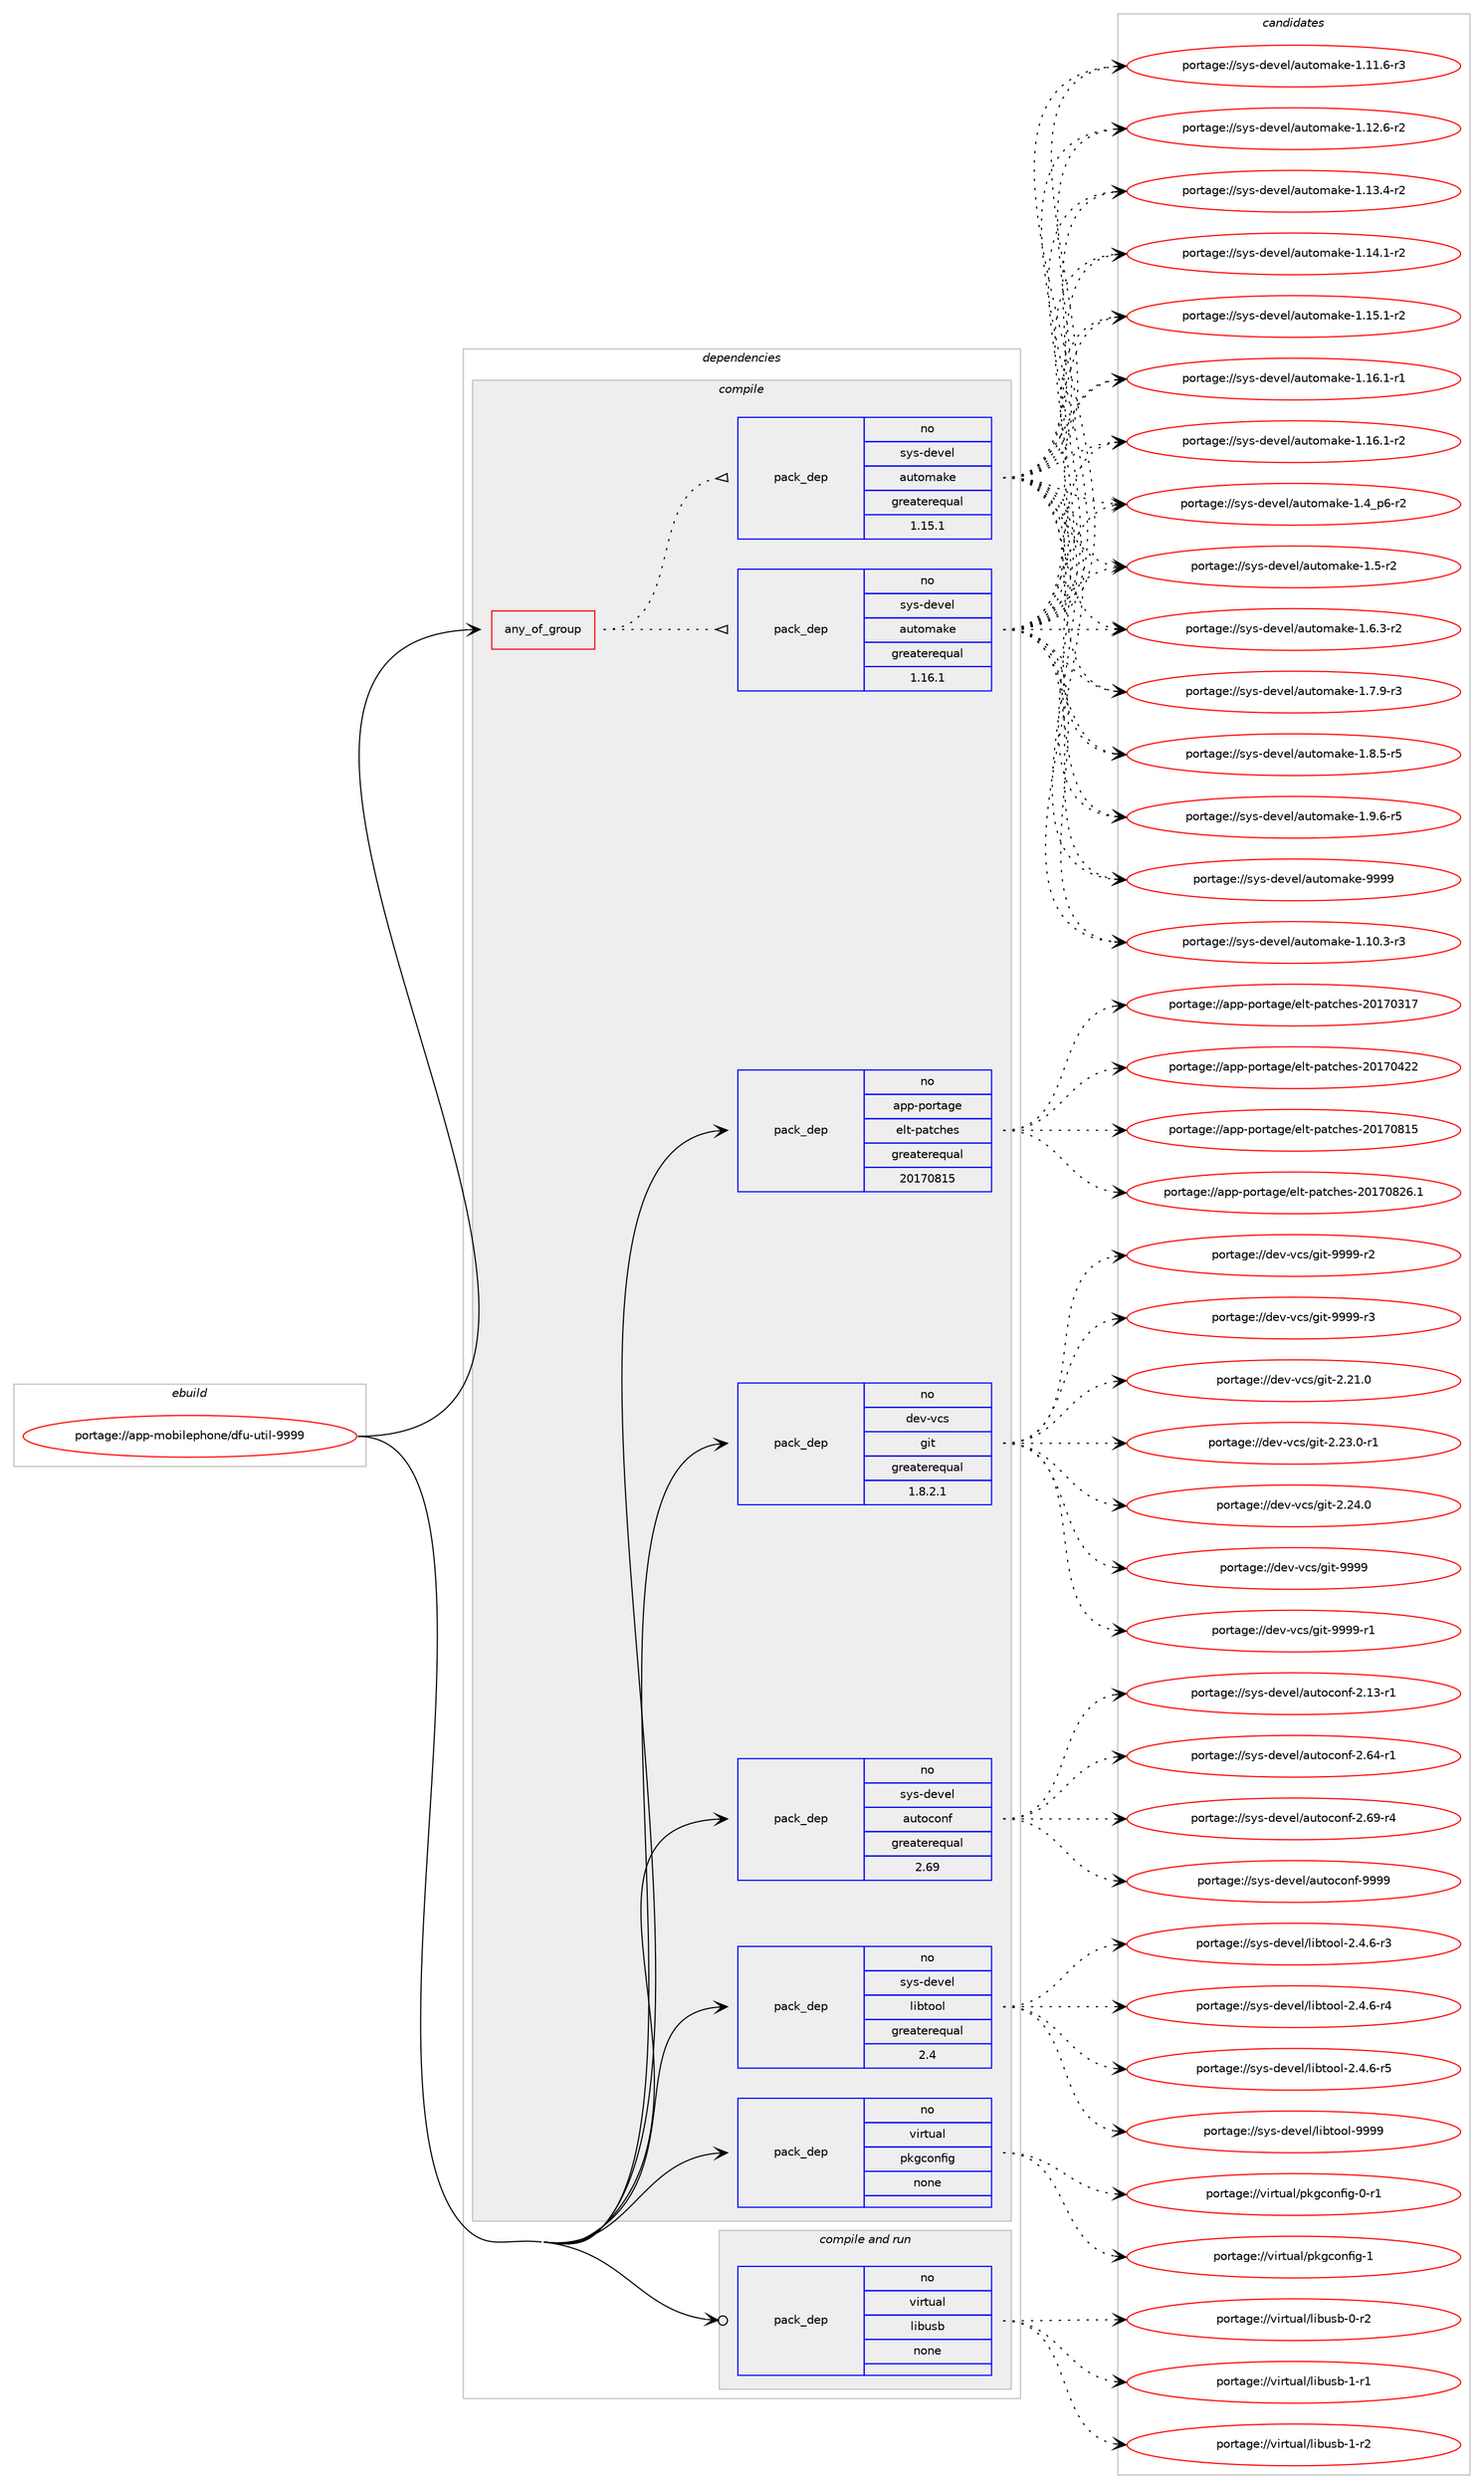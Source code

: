 digraph prolog {

# *************
# Graph options
# *************

newrank=true;
concentrate=true;
compound=true;
graph [rankdir=LR,fontname=Helvetica,fontsize=10,ranksep=1.5];#, ranksep=2.5, nodesep=0.2];
edge  [arrowhead=vee];
node  [fontname=Helvetica,fontsize=10];

# **********
# The ebuild
# **********

subgraph cluster_leftcol {
color=gray;
rank=same;
label=<<i>ebuild</i>>;
id [label="portage://app-mobilephone/dfu-util-9999", color=red, width=4, href="../app-mobilephone/dfu-util-9999.svg"];
}

# ****************
# The dependencies
# ****************

subgraph cluster_midcol {
color=gray;
label=<<i>dependencies</i>>;
subgraph cluster_compile {
fillcolor="#eeeeee";
style=filled;
label=<<i>compile</i>>;
subgraph any599 {
dependency36769 [label=<<TABLE BORDER="0" CELLBORDER="1" CELLSPACING="0" CELLPADDING="4"><TR><TD CELLPADDING="10">any_of_group</TD></TR></TABLE>>, shape=none, color=red];subgraph pack26968 {
dependency36770 [label=<<TABLE BORDER="0" CELLBORDER="1" CELLSPACING="0" CELLPADDING="4" WIDTH="220"><TR><TD ROWSPAN="6" CELLPADDING="30">pack_dep</TD></TR><TR><TD WIDTH="110">no</TD></TR><TR><TD>sys-devel</TD></TR><TR><TD>automake</TD></TR><TR><TD>greaterequal</TD></TR><TR><TD>1.16.1</TD></TR></TABLE>>, shape=none, color=blue];
}
dependency36769:e -> dependency36770:w [weight=20,style="dotted",arrowhead="oinv"];
subgraph pack26969 {
dependency36771 [label=<<TABLE BORDER="0" CELLBORDER="1" CELLSPACING="0" CELLPADDING="4" WIDTH="220"><TR><TD ROWSPAN="6" CELLPADDING="30">pack_dep</TD></TR><TR><TD WIDTH="110">no</TD></TR><TR><TD>sys-devel</TD></TR><TR><TD>automake</TD></TR><TR><TD>greaterequal</TD></TR><TR><TD>1.15.1</TD></TR></TABLE>>, shape=none, color=blue];
}
dependency36769:e -> dependency36771:w [weight=20,style="dotted",arrowhead="oinv"];
}
id:e -> dependency36769:w [weight=20,style="solid",arrowhead="vee"];
subgraph pack26970 {
dependency36772 [label=<<TABLE BORDER="0" CELLBORDER="1" CELLSPACING="0" CELLPADDING="4" WIDTH="220"><TR><TD ROWSPAN="6" CELLPADDING="30">pack_dep</TD></TR><TR><TD WIDTH="110">no</TD></TR><TR><TD>app-portage</TD></TR><TR><TD>elt-patches</TD></TR><TR><TD>greaterequal</TD></TR><TR><TD>20170815</TD></TR></TABLE>>, shape=none, color=blue];
}
id:e -> dependency36772:w [weight=20,style="solid",arrowhead="vee"];
subgraph pack26971 {
dependency36773 [label=<<TABLE BORDER="0" CELLBORDER="1" CELLSPACING="0" CELLPADDING="4" WIDTH="220"><TR><TD ROWSPAN="6" CELLPADDING="30">pack_dep</TD></TR><TR><TD WIDTH="110">no</TD></TR><TR><TD>dev-vcs</TD></TR><TR><TD>git</TD></TR><TR><TD>greaterequal</TD></TR><TR><TD>1.8.2.1</TD></TR></TABLE>>, shape=none, color=blue];
}
id:e -> dependency36773:w [weight=20,style="solid",arrowhead="vee"];
subgraph pack26972 {
dependency36774 [label=<<TABLE BORDER="0" CELLBORDER="1" CELLSPACING="0" CELLPADDING="4" WIDTH="220"><TR><TD ROWSPAN="6" CELLPADDING="30">pack_dep</TD></TR><TR><TD WIDTH="110">no</TD></TR><TR><TD>sys-devel</TD></TR><TR><TD>autoconf</TD></TR><TR><TD>greaterequal</TD></TR><TR><TD>2.69</TD></TR></TABLE>>, shape=none, color=blue];
}
id:e -> dependency36774:w [weight=20,style="solid",arrowhead="vee"];
subgraph pack26973 {
dependency36775 [label=<<TABLE BORDER="0" CELLBORDER="1" CELLSPACING="0" CELLPADDING="4" WIDTH="220"><TR><TD ROWSPAN="6" CELLPADDING="30">pack_dep</TD></TR><TR><TD WIDTH="110">no</TD></TR><TR><TD>sys-devel</TD></TR><TR><TD>libtool</TD></TR><TR><TD>greaterequal</TD></TR><TR><TD>2.4</TD></TR></TABLE>>, shape=none, color=blue];
}
id:e -> dependency36775:w [weight=20,style="solid",arrowhead="vee"];
subgraph pack26974 {
dependency36776 [label=<<TABLE BORDER="0" CELLBORDER="1" CELLSPACING="0" CELLPADDING="4" WIDTH="220"><TR><TD ROWSPAN="6" CELLPADDING="30">pack_dep</TD></TR><TR><TD WIDTH="110">no</TD></TR><TR><TD>virtual</TD></TR><TR><TD>pkgconfig</TD></TR><TR><TD>none</TD></TR><TR><TD></TD></TR></TABLE>>, shape=none, color=blue];
}
id:e -> dependency36776:w [weight=20,style="solid",arrowhead="vee"];
}
subgraph cluster_compileandrun {
fillcolor="#eeeeee";
style=filled;
label=<<i>compile and run</i>>;
subgraph pack26975 {
dependency36777 [label=<<TABLE BORDER="0" CELLBORDER="1" CELLSPACING="0" CELLPADDING="4" WIDTH="220"><TR><TD ROWSPAN="6" CELLPADDING="30">pack_dep</TD></TR><TR><TD WIDTH="110">no</TD></TR><TR><TD>virtual</TD></TR><TR><TD>libusb</TD></TR><TR><TD>none</TD></TR><TR><TD></TD></TR></TABLE>>, shape=none, color=blue];
}
id:e -> dependency36777:w [weight=20,style="solid",arrowhead="odotvee"];
}
subgraph cluster_run {
fillcolor="#eeeeee";
style=filled;
label=<<i>run</i>>;
}
}

# **************
# The candidates
# **************

subgraph cluster_choices {
rank=same;
color=gray;
label=<<i>candidates</i>>;

subgraph choice26968 {
color=black;
nodesep=1;
choiceportage11512111545100101118101108479711711611110997107101454946494846514511451 [label="portage://sys-devel/automake-1.10.3-r3", color=red, width=4,href="../sys-devel/automake-1.10.3-r3.svg"];
choiceportage11512111545100101118101108479711711611110997107101454946494946544511451 [label="portage://sys-devel/automake-1.11.6-r3", color=red, width=4,href="../sys-devel/automake-1.11.6-r3.svg"];
choiceportage11512111545100101118101108479711711611110997107101454946495046544511450 [label="portage://sys-devel/automake-1.12.6-r2", color=red, width=4,href="../sys-devel/automake-1.12.6-r2.svg"];
choiceportage11512111545100101118101108479711711611110997107101454946495146524511450 [label="portage://sys-devel/automake-1.13.4-r2", color=red, width=4,href="../sys-devel/automake-1.13.4-r2.svg"];
choiceportage11512111545100101118101108479711711611110997107101454946495246494511450 [label="portage://sys-devel/automake-1.14.1-r2", color=red, width=4,href="../sys-devel/automake-1.14.1-r2.svg"];
choiceportage11512111545100101118101108479711711611110997107101454946495346494511450 [label="portage://sys-devel/automake-1.15.1-r2", color=red, width=4,href="../sys-devel/automake-1.15.1-r2.svg"];
choiceportage11512111545100101118101108479711711611110997107101454946495446494511449 [label="portage://sys-devel/automake-1.16.1-r1", color=red, width=4,href="../sys-devel/automake-1.16.1-r1.svg"];
choiceportage11512111545100101118101108479711711611110997107101454946495446494511450 [label="portage://sys-devel/automake-1.16.1-r2", color=red, width=4,href="../sys-devel/automake-1.16.1-r2.svg"];
choiceportage115121115451001011181011084797117116111109971071014549465295112544511450 [label="portage://sys-devel/automake-1.4_p6-r2", color=red, width=4,href="../sys-devel/automake-1.4_p6-r2.svg"];
choiceportage11512111545100101118101108479711711611110997107101454946534511450 [label="portage://sys-devel/automake-1.5-r2", color=red, width=4,href="../sys-devel/automake-1.5-r2.svg"];
choiceportage115121115451001011181011084797117116111109971071014549465446514511450 [label="portage://sys-devel/automake-1.6.3-r2", color=red, width=4,href="../sys-devel/automake-1.6.3-r2.svg"];
choiceportage115121115451001011181011084797117116111109971071014549465546574511451 [label="portage://sys-devel/automake-1.7.9-r3", color=red, width=4,href="../sys-devel/automake-1.7.9-r3.svg"];
choiceportage115121115451001011181011084797117116111109971071014549465646534511453 [label="portage://sys-devel/automake-1.8.5-r5", color=red, width=4,href="../sys-devel/automake-1.8.5-r5.svg"];
choiceportage115121115451001011181011084797117116111109971071014549465746544511453 [label="portage://sys-devel/automake-1.9.6-r5", color=red, width=4,href="../sys-devel/automake-1.9.6-r5.svg"];
choiceportage115121115451001011181011084797117116111109971071014557575757 [label="portage://sys-devel/automake-9999", color=red, width=4,href="../sys-devel/automake-9999.svg"];
dependency36770:e -> choiceportage11512111545100101118101108479711711611110997107101454946494846514511451:w [style=dotted,weight="100"];
dependency36770:e -> choiceportage11512111545100101118101108479711711611110997107101454946494946544511451:w [style=dotted,weight="100"];
dependency36770:e -> choiceportage11512111545100101118101108479711711611110997107101454946495046544511450:w [style=dotted,weight="100"];
dependency36770:e -> choiceportage11512111545100101118101108479711711611110997107101454946495146524511450:w [style=dotted,weight="100"];
dependency36770:e -> choiceportage11512111545100101118101108479711711611110997107101454946495246494511450:w [style=dotted,weight="100"];
dependency36770:e -> choiceportage11512111545100101118101108479711711611110997107101454946495346494511450:w [style=dotted,weight="100"];
dependency36770:e -> choiceportage11512111545100101118101108479711711611110997107101454946495446494511449:w [style=dotted,weight="100"];
dependency36770:e -> choiceportage11512111545100101118101108479711711611110997107101454946495446494511450:w [style=dotted,weight="100"];
dependency36770:e -> choiceportage115121115451001011181011084797117116111109971071014549465295112544511450:w [style=dotted,weight="100"];
dependency36770:e -> choiceportage11512111545100101118101108479711711611110997107101454946534511450:w [style=dotted,weight="100"];
dependency36770:e -> choiceportage115121115451001011181011084797117116111109971071014549465446514511450:w [style=dotted,weight="100"];
dependency36770:e -> choiceportage115121115451001011181011084797117116111109971071014549465546574511451:w [style=dotted,weight="100"];
dependency36770:e -> choiceportage115121115451001011181011084797117116111109971071014549465646534511453:w [style=dotted,weight="100"];
dependency36770:e -> choiceportage115121115451001011181011084797117116111109971071014549465746544511453:w [style=dotted,weight="100"];
dependency36770:e -> choiceportage115121115451001011181011084797117116111109971071014557575757:w [style=dotted,weight="100"];
}
subgraph choice26969 {
color=black;
nodesep=1;
choiceportage11512111545100101118101108479711711611110997107101454946494846514511451 [label="portage://sys-devel/automake-1.10.3-r3", color=red, width=4,href="../sys-devel/automake-1.10.3-r3.svg"];
choiceportage11512111545100101118101108479711711611110997107101454946494946544511451 [label="portage://sys-devel/automake-1.11.6-r3", color=red, width=4,href="../sys-devel/automake-1.11.6-r3.svg"];
choiceportage11512111545100101118101108479711711611110997107101454946495046544511450 [label="portage://sys-devel/automake-1.12.6-r2", color=red, width=4,href="../sys-devel/automake-1.12.6-r2.svg"];
choiceportage11512111545100101118101108479711711611110997107101454946495146524511450 [label="portage://sys-devel/automake-1.13.4-r2", color=red, width=4,href="../sys-devel/automake-1.13.4-r2.svg"];
choiceportage11512111545100101118101108479711711611110997107101454946495246494511450 [label="portage://sys-devel/automake-1.14.1-r2", color=red, width=4,href="../sys-devel/automake-1.14.1-r2.svg"];
choiceportage11512111545100101118101108479711711611110997107101454946495346494511450 [label="portage://sys-devel/automake-1.15.1-r2", color=red, width=4,href="../sys-devel/automake-1.15.1-r2.svg"];
choiceportage11512111545100101118101108479711711611110997107101454946495446494511449 [label="portage://sys-devel/automake-1.16.1-r1", color=red, width=4,href="../sys-devel/automake-1.16.1-r1.svg"];
choiceportage11512111545100101118101108479711711611110997107101454946495446494511450 [label="portage://sys-devel/automake-1.16.1-r2", color=red, width=4,href="../sys-devel/automake-1.16.1-r2.svg"];
choiceportage115121115451001011181011084797117116111109971071014549465295112544511450 [label="portage://sys-devel/automake-1.4_p6-r2", color=red, width=4,href="../sys-devel/automake-1.4_p6-r2.svg"];
choiceportage11512111545100101118101108479711711611110997107101454946534511450 [label="portage://sys-devel/automake-1.5-r2", color=red, width=4,href="../sys-devel/automake-1.5-r2.svg"];
choiceportage115121115451001011181011084797117116111109971071014549465446514511450 [label="portage://sys-devel/automake-1.6.3-r2", color=red, width=4,href="../sys-devel/automake-1.6.3-r2.svg"];
choiceportage115121115451001011181011084797117116111109971071014549465546574511451 [label="portage://sys-devel/automake-1.7.9-r3", color=red, width=4,href="../sys-devel/automake-1.7.9-r3.svg"];
choiceportage115121115451001011181011084797117116111109971071014549465646534511453 [label="portage://sys-devel/automake-1.8.5-r5", color=red, width=4,href="../sys-devel/automake-1.8.5-r5.svg"];
choiceportage115121115451001011181011084797117116111109971071014549465746544511453 [label="portage://sys-devel/automake-1.9.6-r5", color=red, width=4,href="../sys-devel/automake-1.9.6-r5.svg"];
choiceportage115121115451001011181011084797117116111109971071014557575757 [label="portage://sys-devel/automake-9999", color=red, width=4,href="../sys-devel/automake-9999.svg"];
dependency36771:e -> choiceportage11512111545100101118101108479711711611110997107101454946494846514511451:w [style=dotted,weight="100"];
dependency36771:e -> choiceportage11512111545100101118101108479711711611110997107101454946494946544511451:w [style=dotted,weight="100"];
dependency36771:e -> choiceportage11512111545100101118101108479711711611110997107101454946495046544511450:w [style=dotted,weight="100"];
dependency36771:e -> choiceportage11512111545100101118101108479711711611110997107101454946495146524511450:w [style=dotted,weight="100"];
dependency36771:e -> choiceportage11512111545100101118101108479711711611110997107101454946495246494511450:w [style=dotted,weight="100"];
dependency36771:e -> choiceportage11512111545100101118101108479711711611110997107101454946495346494511450:w [style=dotted,weight="100"];
dependency36771:e -> choiceportage11512111545100101118101108479711711611110997107101454946495446494511449:w [style=dotted,weight="100"];
dependency36771:e -> choiceportage11512111545100101118101108479711711611110997107101454946495446494511450:w [style=dotted,weight="100"];
dependency36771:e -> choiceportage115121115451001011181011084797117116111109971071014549465295112544511450:w [style=dotted,weight="100"];
dependency36771:e -> choiceportage11512111545100101118101108479711711611110997107101454946534511450:w [style=dotted,weight="100"];
dependency36771:e -> choiceportage115121115451001011181011084797117116111109971071014549465446514511450:w [style=dotted,weight="100"];
dependency36771:e -> choiceportage115121115451001011181011084797117116111109971071014549465546574511451:w [style=dotted,weight="100"];
dependency36771:e -> choiceportage115121115451001011181011084797117116111109971071014549465646534511453:w [style=dotted,weight="100"];
dependency36771:e -> choiceportage115121115451001011181011084797117116111109971071014549465746544511453:w [style=dotted,weight="100"];
dependency36771:e -> choiceportage115121115451001011181011084797117116111109971071014557575757:w [style=dotted,weight="100"];
}
subgraph choice26970 {
color=black;
nodesep=1;
choiceportage97112112451121111141169710310147101108116451129711699104101115455048495548514955 [label="portage://app-portage/elt-patches-20170317", color=red, width=4,href="../app-portage/elt-patches-20170317.svg"];
choiceportage97112112451121111141169710310147101108116451129711699104101115455048495548525050 [label="portage://app-portage/elt-patches-20170422", color=red, width=4,href="../app-portage/elt-patches-20170422.svg"];
choiceportage97112112451121111141169710310147101108116451129711699104101115455048495548564953 [label="portage://app-portage/elt-patches-20170815", color=red, width=4,href="../app-portage/elt-patches-20170815.svg"];
choiceportage971121124511211111411697103101471011081164511297116991041011154550484955485650544649 [label="portage://app-portage/elt-patches-20170826.1", color=red, width=4,href="../app-portage/elt-patches-20170826.1.svg"];
dependency36772:e -> choiceportage97112112451121111141169710310147101108116451129711699104101115455048495548514955:w [style=dotted,weight="100"];
dependency36772:e -> choiceportage97112112451121111141169710310147101108116451129711699104101115455048495548525050:w [style=dotted,weight="100"];
dependency36772:e -> choiceportage97112112451121111141169710310147101108116451129711699104101115455048495548564953:w [style=dotted,weight="100"];
dependency36772:e -> choiceportage971121124511211111411697103101471011081164511297116991041011154550484955485650544649:w [style=dotted,weight="100"];
}
subgraph choice26971 {
color=black;
nodesep=1;
choiceportage10010111845118991154710310511645504650494648 [label="portage://dev-vcs/git-2.21.0", color=red, width=4,href="../dev-vcs/git-2.21.0.svg"];
choiceportage100101118451189911547103105116455046505146484511449 [label="portage://dev-vcs/git-2.23.0-r1", color=red, width=4,href="../dev-vcs/git-2.23.0-r1.svg"];
choiceportage10010111845118991154710310511645504650524648 [label="portage://dev-vcs/git-2.24.0", color=red, width=4,href="../dev-vcs/git-2.24.0.svg"];
choiceportage1001011184511899115471031051164557575757 [label="portage://dev-vcs/git-9999", color=red, width=4,href="../dev-vcs/git-9999.svg"];
choiceportage10010111845118991154710310511645575757574511449 [label="portage://dev-vcs/git-9999-r1", color=red, width=4,href="../dev-vcs/git-9999-r1.svg"];
choiceportage10010111845118991154710310511645575757574511450 [label="portage://dev-vcs/git-9999-r2", color=red, width=4,href="../dev-vcs/git-9999-r2.svg"];
choiceportage10010111845118991154710310511645575757574511451 [label="portage://dev-vcs/git-9999-r3", color=red, width=4,href="../dev-vcs/git-9999-r3.svg"];
dependency36773:e -> choiceportage10010111845118991154710310511645504650494648:w [style=dotted,weight="100"];
dependency36773:e -> choiceportage100101118451189911547103105116455046505146484511449:w [style=dotted,weight="100"];
dependency36773:e -> choiceportage10010111845118991154710310511645504650524648:w [style=dotted,weight="100"];
dependency36773:e -> choiceportage1001011184511899115471031051164557575757:w [style=dotted,weight="100"];
dependency36773:e -> choiceportage10010111845118991154710310511645575757574511449:w [style=dotted,weight="100"];
dependency36773:e -> choiceportage10010111845118991154710310511645575757574511450:w [style=dotted,weight="100"];
dependency36773:e -> choiceportage10010111845118991154710310511645575757574511451:w [style=dotted,weight="100"];
}
subgraph choice26972 {
color=black;
nodesep=1;
choiceportage1151211154510010111810110847971171161119911111010245504649514511449 [label="portage://sys-devel/autoconf-2.13-r1", color=red, width=4,href="../sys-devel/autoconf-2.13-r1.svg"];
choiceportage1151211154510010111810110847971171161119911111010245504654524511449 [label="portage://sys-devel/autoconf-2.64-r1", color=red, width=4,href="../sys-devel/autoconf-2.64-r1.svg"];
choiceportage1151211154510010111810110847971171161119911111010245504654574511452 [label="portage://sys-devel/autoconf-2.69-r4", color=red, width=4,href="../sys-devel/autoconf-2.69-r4.svg"];
choiceportage115121115451001011181011084797117116111991111101024557575757 [label="portage://sys-devel/autoconf-9999", color=red, width=4,href="../sys-devel/autoconf-9999.svg"];
dependency36774:e -> choiceportage1151211154510010111810110847971171161119911111010245504649514511449:w [style=dotted,weight="100"];
dependency36774:e -> choiceportage1151211154510010111810110847971171161119911111010245504654524511449:w [style=dotted,weight="100"];
dependency36774:e -> choiceportage1151211154510010111810110847971171161119911111010245504654574511452:w [style=dotted,weight="100"];
dependency36774:e -> choiceportage115121115451001011181011084797117116111991111101024557575757:w [style=dotted,weight="100"];
}
subgraph choice26973 {
color=black;
nodesep=1;
choiceportage1151211154510010111810110847108105981161111111084550465246544511451 [label="portage://sys-devel/libtool-2.4.6-r3", color=red, width=4,href="../sys-devel/libtool-2.4.6-r3.svg"];
choiceportage1151211154510010111810110847108105981161111111084550465246544511452 [label="portage://sys-devel/libtool-2.4.6-r4", color=red, width=4,href="../sys-devel/libtool-2.4.6-r4.svg"];
choiceportage1151211154510010111810110847108105981161111111084550465246544511453 [label="portage://sys-devel/libtool-2.4.6-r5", color=red, width=4,href="../sys-devel/libtool-2.4.6-r5.svg"];
choiceportage1151211154510010111810110847108105981161111111084557575757 [label="portage://sys-devel/libtool-9999", color=red, width=4,href="../sys-devel/libtool-9999.svg"];
dependency36775:e -> choiceportage1151211154510010111810110847108105981161111111084550465246544511451:w [style=dotted,weight="100"];
dependency36775:e -> choiceportage1151211154510010111810110847108105981161111111084550465246544511452:w [style=dotted,weight="100"];
dependency36775:e -> choiceportage1151211154510010111810110847108105981161111111084550465246544511453:w [style=dotted,weight="100"];
dependency36775:e -> choiceportage1151211154510010111810110847108105981161111111084557575757:w [style=dotted,weight="100"];
}
subgraph choice26974 {
color=black;
nodesep=1;
choiceportage11810511411611797108471121071039911111010210510345484511449 [label="portage://virtual/pkgconfig-0-r1", color=red, width=4,href="../virtual/pkgconfig-0-r1.svg"];
choiceportage1181051141161179710847112107103991111101021051034549 [label="portage://virtual/pkgconfig-1", color=red, width=4,href="../virtual/pkgconfig-1.svg"];
dependency36776:e -> choiceportage11810511411611797108471121071039911111010210510345484511449:w [style=dotted,weight="100"];
dependency36776:e -> choiceportage1181051141161179710847112107103991111101021051034549:w [style=dotted,weight="100"];
}
subgraph choice26975 {
color=black;
nodesep=1;
choiceportage1181051141161179710847108105981171159845484511450 [label="portage://virtual/libusb-0-r2", color=red, width=4,href="../virtual/libusb-0-r2.svg"];
choiceportage1181051141161179710847108105981171159845494511449 [label="portage://virtual/libusb-1-r1", color=red, width=4,href="../virtual/libusb-1-r1.svg"];
choiceportage1181051141161179710847108105981171159845494511450 [label="portage://virtual/libusb-1-r2", color=red, width=4,href="../virtual/libusb-1-r2.svg"];
dependency36777:e -> choiceportage1181051141161179710847108105981171159845484511450:w [style=dotted,weight="100"];
dependency36777:e -> choiceportage1181051141161179710847108105981171159845494511449:w [style=dotted,weight="100"];
dependency36777:e -> choiceportage1181051141161179710847108105981171159845494511450:w [style=dotted,weight="100"];
}
}

}
